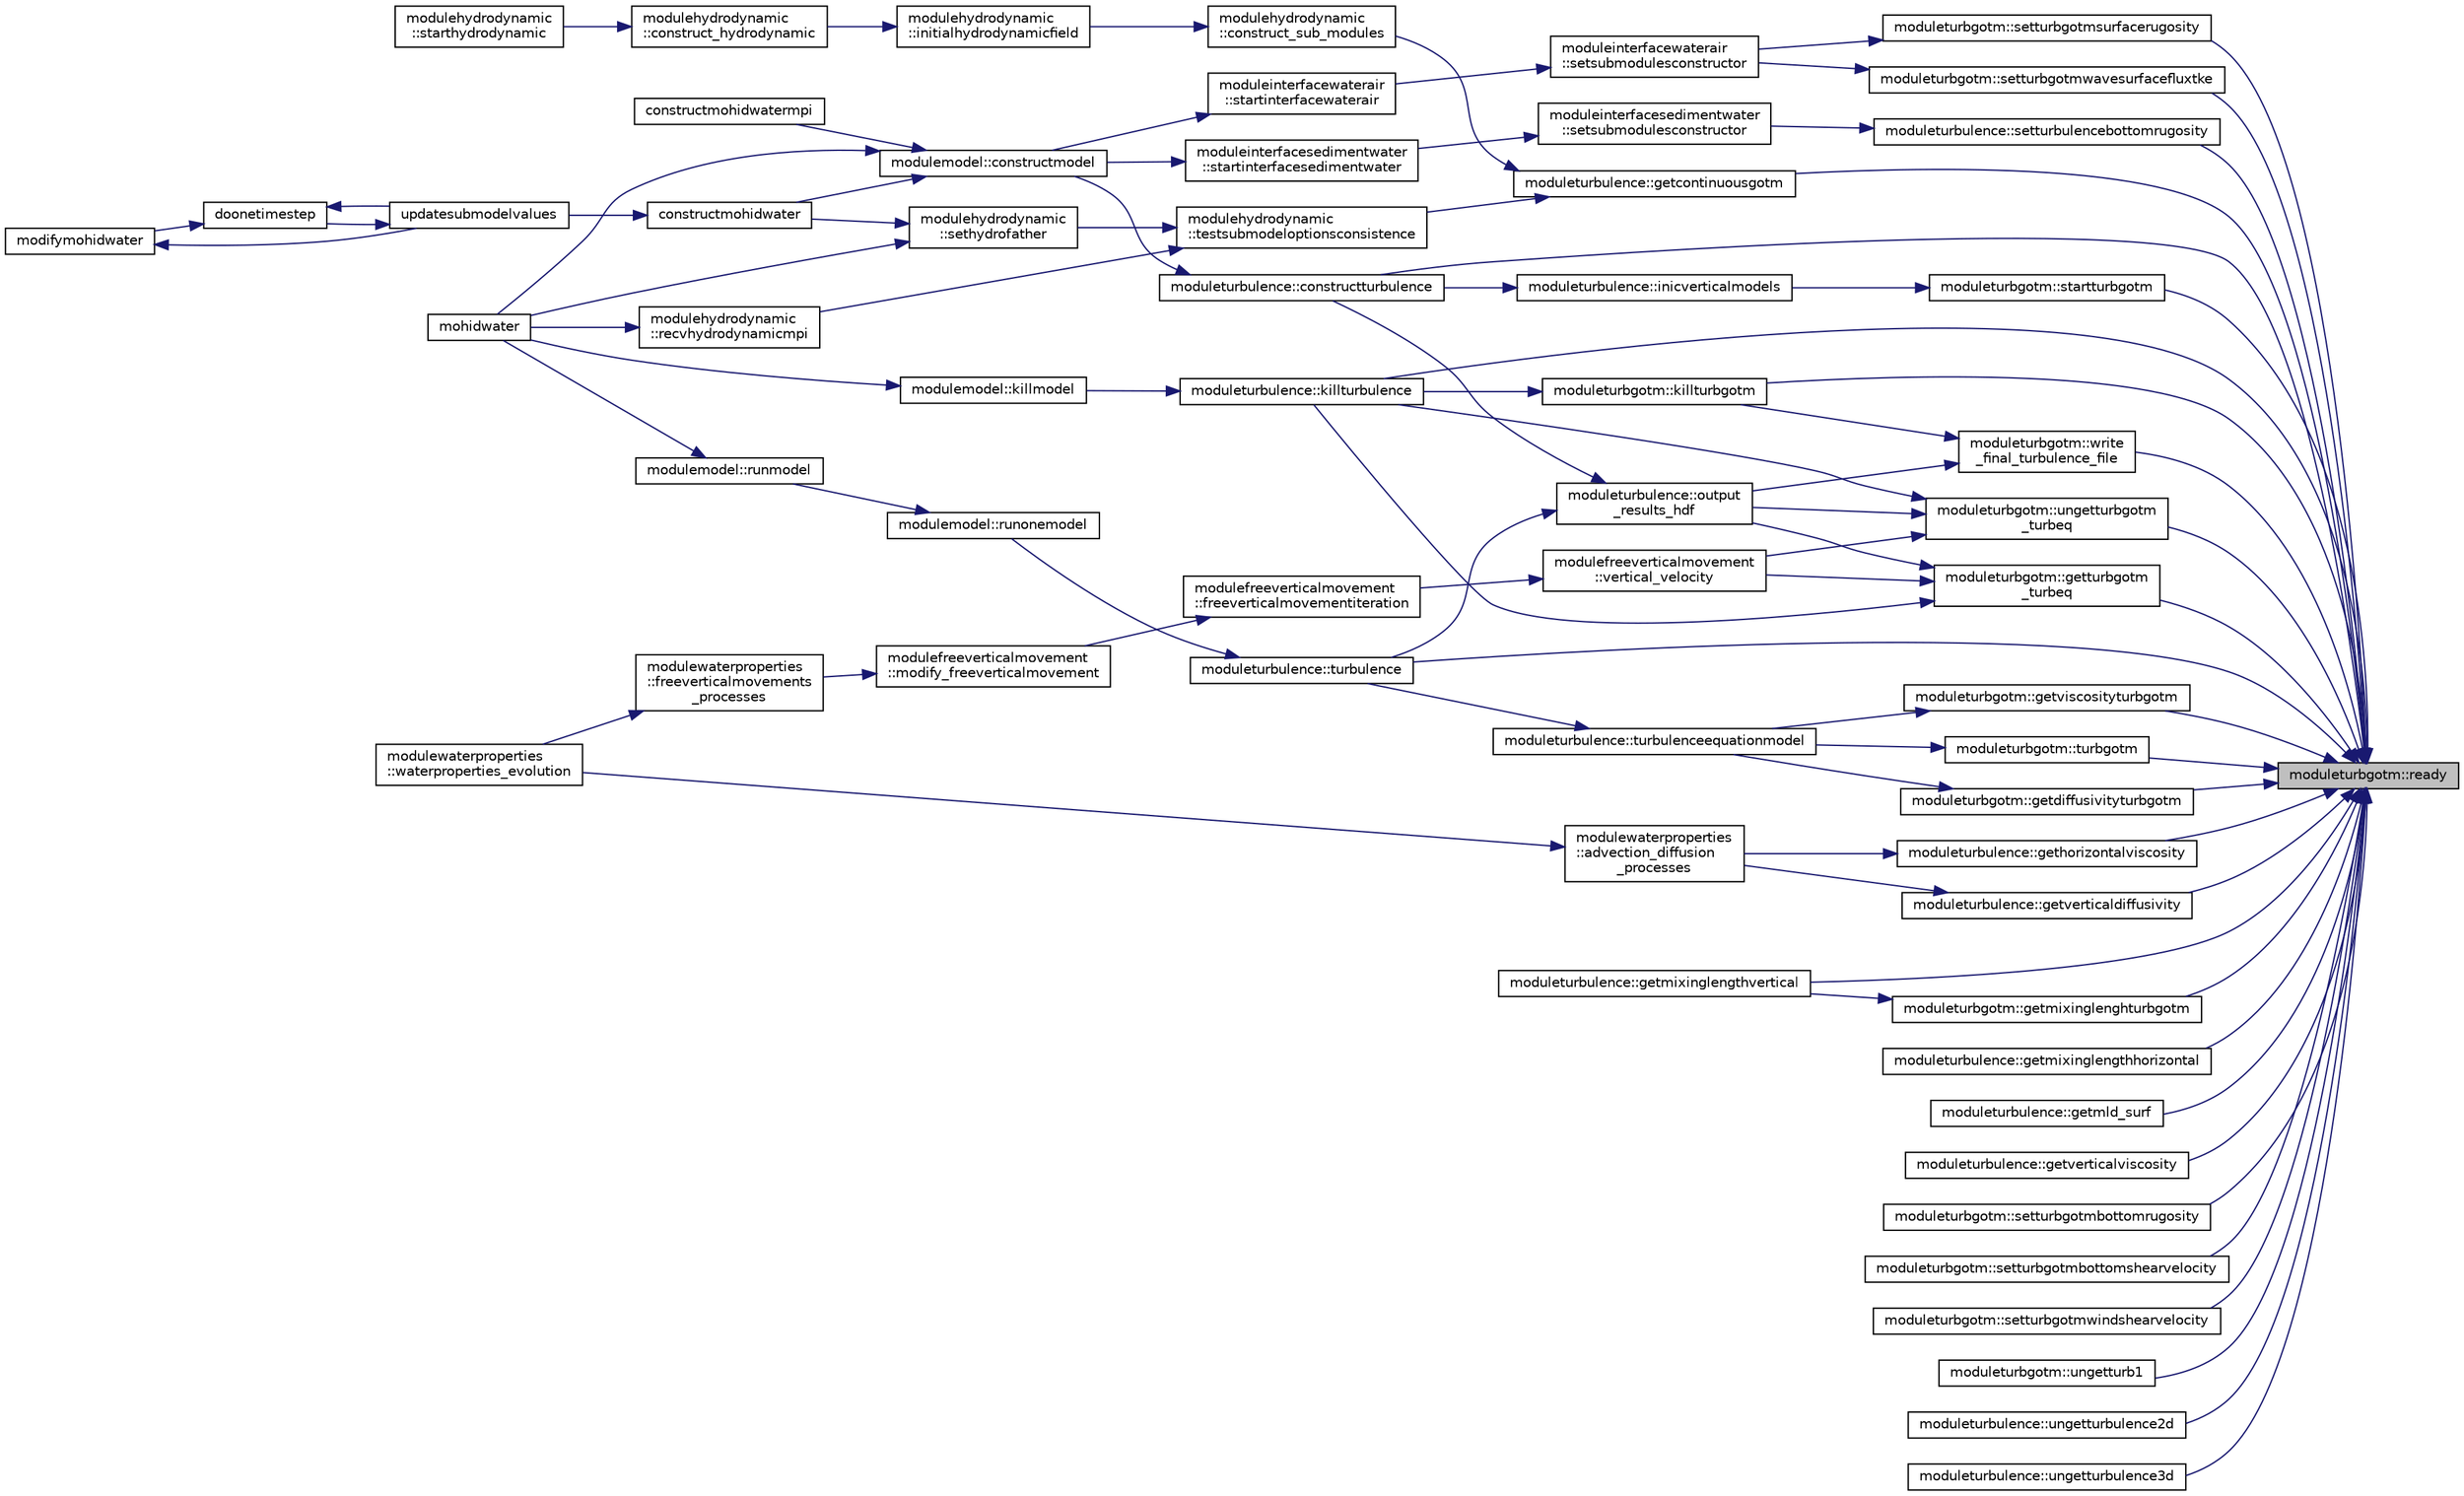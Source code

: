 digraph "moduleturbgotm::ready"
{
 // LATEX_PDF_SIZE
  edge [fontname="Helvetica",fontsize="10",labelfontname="Helvetica",labelfontsize="10"];
  node [fontname="Helvetica",fontsize="10",shape=record];
  rankdir="RL";
  Node1 [label="moduleturbgotm::ready",height=0.2,width=0.4,color="black", fillcolor="grey75", style="filled", fontcolor="black",tooltip=" "];
  Node1 -> Node2 [dir="back",color="midnightblue",fontsize="10",style="solid"];
  Node2 [label="moduleturbulence::constructturbulence",height=0.2,width=0.4,color="black", fillcolor="white", style="filled",URL="$namespacemoduleturbulence.html#ace39b4cf089aa70cd60b083a3e341bc9",tooltip=" "];
  Node2 -> Node3 [dir="back",color="midnightblue",fontsize="10",style="solid"];
  Node3 [label="modulemodel::constructmodel",height=0.2,width=0.4,color="black", fillcolor="white", style="filled",URL="$namespacemodulemodel.html#abcddd2b6e97f110b0c5b3bb00f069570",tooltip=" "];
  Node3 -> Node4 [dir="back",color="midnightblue",fontsize="10",style="solid"];
  Node4 [label="constructmohidwater",height=0.2,width=0.4,color="black", fillcolor="white", style="filled",URL="$_main_8_f90.html#abc6cfc7bca3f0c4dda032a34b9690319",tooltip=" "];
  Node4 -> Node5 [dir="back",color="midnightblue",fontsize="10",style="solid"];
  Node5 [label="updatesubmodelvalues",height=0.2,width=0.4,color="black", fillcolor="white", style="filled",URL="$_main_8_f90.html#a4c5ecbd810307fa557d4b4e6719c7fd1",tooltip=" "];
  Node5 -> Node6 [dir="back",color="midnightblue",fontsize="10",style="solid"];
  Node6 [label="doonetimestep",height=0.2,width=0.4,color="black", fillcolor="white", style="filled",URL="$_main_8_f90.html#a5a877f32d8c35a58c7bd824a65b07dba",tooltip=" "];
  Node6 -> Node7 [dir="back",color="midnightblue",fontsize="10",style="solid"];
  Node7 [label="modifymohidwater",height=0.2,width=0.4,color="black", fillcolor="white", style="filled",URL="$_main_8_f90.html#a98b6185e00bdaa093569c6645482e68b",tooltip=" "];
  Node7 -> Node5 [dir="back",color="midnightblue",fontsize="10",style="solid"];
  Node6 -> Node5 [dir="back",color="midnightblue",fontsize="10",style="solid"];
  Node3 -> Node8 [dir="back",color="midnightblue",fontsize="10",style="solid"];
  Node8 [label="constructmohidwatermpi",height=0.2,width=0.4,color="black", fillcolor="white", style="filled",URL="$_main_8_f90.html#a364d1a7b4621ef3a56c71daf2af5147e",tooltip=" "];
  Node3 -> Node9 [dir="back",color="midnightblue",fontsize="10",style="solid"];
  Node9 [label="mohidwater",height=0.2,width=0.4,color="black", fillcolor="white", style="filled",URL="$_main_8_f90.html#a22cacab418d9e36dcaa8c3aef44b4185",tooltip=" "];
  Node1 -> Node10 [dir="back",color="midnightblue",fontsize="10",style="solid"];
  Node10 [label="moduleturbulence::getcontinuousgotm",height=0.2,width=0.4,color="black", fillcolor="white", style="filled",URL="$namespacemoduleturbulence.html#a78bc503a0ceb792c161200d1e1e51bf0",tooltip=" "];
  Node10 -> Node11 [dir="back",color="midnightblue",fontsize="10",style="solid"];
  Node11 [label="modulehydrodynamic\l::construct_sub_modules",height=0.2,width=0.4,color="black", fillcolor="white", style="filled",URL="$namespacemodulehydrodynamic.html#acaa5f838138b21f2c4d3c245177ae6bf",tooltip=" "];
  Node11 -> Node12 [dir="back",color="midnightblue",fontsize="10",style="solid"];
  Node12 [label="modulehydrodynamic\l::initialhydrodynamicfield",height=0.2,width=0.4,color="black", fillcolor="white", style="filled",URL="$namespacemodulehydrodynamic.html#a4627a0c2583b12e5490b0ddf81573972",tooltip=" "];
  Node12 -> Node13 [dir="back",color="midnightblue",fontsize="10",style="solid"];
  Node13 [label="modulehydrodynamic\l::construct_hydrodynamic",height=0.2,width=0.4,color="black", fillcolor="white", style="filled",URL="$namespacemodulehydrodynamic.html#a71f29b5c93f202c8e783ecb892b1b497",tooltip=" "];
  Node13 -> Node14 [dir="back",color="midnightblue",fontsize="10",style="solid"];
  Node14 [label="modulehydrodynamic\l::starthydrodynamic",height=0.2,width=0.4,color="black", fillcolor="white", style="filled",URL="$namespacemodulehydrodynamic.html#aa7fce185f2ed7a388275da8a22d7d150",tooltip=" "];
  Node10 -> Node15 [dir="back",color="midnightblue",fontsize="10",style="solid"];
  Node15 [label="modulehydrodynamic\l::testsubmodeloptionsconsistence",height=0.2,width=0.4,color="black", fillcolor="white", style="filled",URL="$namespacemodulehydrodynamic.html#ab0672dab245838d200adce9cad0f729e",tooltip=" "];
  Node15 -> Node16 [dir="back",color="midnightblue",fontsize="10",style="solid"];
  Node16 [label="modulehydrodynamic\l::recvhydrodynamicmpi",height=0.2,width=0.4,color="black", fillcolor="white", style="filled",URL="$namespacemodulehydrodynamic.html#a7093ab7e0b48d35daf4c523567c57d5a",tooltip=" "];
  Node16 -> Node9 [dir="back",color="midnightblue",fontsize="10",style="solid"];
  Node15 -> Node17 [dir="back",color="midnightblue",fontsize="10",style="solid"];
  Node17 [label="modulehydrodynamic\l::sethydrofather",height=0.2,width=0.4,color="black", fillcolor="white", style="filled",URL="$namespacemodulehydrodynamic.html#abc9bf4137583800ad278abc052b5de37",tooltip=" "];
  Node17 -> Node4 [dir="back",color="midnightblue",fontsize="10",style="solid"];
  Node17 -> Node9 [dir="back",color="midnightblue",fontsize="10",style="solid"];
  Node1 -> Node18 [dir="back",color="midnightblue",fontsize="10",style="solid"];
  Node18 [label="moduleturbgotm::getdiffusivityturbgotm",height=0.2,width=0.4,color="black", fillcolor="white", style="filled",URL="$namespacemoduleturbgotm.html#a44eb11a0b54701f863dfae9be213de0e",tooltip=" "];
  Node18 -> Node19 [dir="back",color="midnightblue",fontsize="10",style="solid"];
  Node19 [label="moduleturbulence::turbulenceequationmodel",height=0.2,width=0.4,color="black", fillcolor="white", style="filled",URL="$namespacemoduleturbulence.html#ab1caba5ca0b728449a98a3884fda59e8",tooltip=" "];
  Node19 -> Node20 [dir="back",color="midnightblue",fontsize="10",style="solid"];
  Node20 [label="moduleturbulence::turbulence",height=0.2,width=0.4,color="black", fillcolor="white", style="filled",URL="$namespacemoduleturbulence.html#aa75d43b0bd3a1b14c9baa4fe1ba2e6f7",tooltip=" "];
  Node20 -> Node21 [dir="back",color="midnightblue",fontsize="10",style="solid"];
  Node21 [label="modulemodel::runonemodel",height=0.2,width=0.4,color="black", fillcolor="white", style="filled",URL="$namespacemodulemodel.html#ab22d85061a595a03c83c11766cba5587",tooltip=" "];
  Node21 -> Node22 [dir="back",color="midnightblue",fontsize="10",style="solid"];
  Node22 [label="modulemodel::runmodel",height=0.2,width=0.4,color="black", fillcolor="white", style="filled",URL="$namespacemodulemodel.html#a16a07d5b28a4877790acec46aed111b6",tooltip=" "];
  Node22 -> Node9 [dir="back",color="midnightblue",fontsize="10",style="solid"];
  Node1 -> Node23 [dir="back",color="midnightblue",fontsize="10",style="solid"];
  Node23 [label="moduleturbulence::gethorizontalviscosity",height=0.2,width=0.4,color="black", fillcolor="white", style="filled",URL="$namespacemoduleturbulence.html#a37e3796794d913feea94c19ec07b14fb",tooltip=" "];
  Node23 -> Node24 [dir="back",color="midnightblue",fontsize="10",style="solid"];
  Node24 [label="modulewaterproperties\l::advection_diffusion\l_processes",height=0.2,width=0.4,color="black", fillcolor="white", style="filled",URL="$namespacemodulewaterproperties.html#a2450d655461a0013ffb3d932848b59b7",tooltip=" "];
  Node24 -> Node25 [dir="back",color="midnightblue",fontsize="10",style="solid"];
  Node25 [label="modulewaterproperties\l::waterproperties_evolution",height=0.2,width=0.4,color="black", fillcolor="white", style="filled",URL="$namespacemodulewaterproperties.html#aa86f63313e6563018f6b05938306a23d",tooltip=" "];
  Node1 -> Node26 [dir="back",color="midnightblue",fontsize="10",style="solid"];
  Node26 [label="moduleturbgotm::getmixinglenghturbgotm",height=0.2,width=0.4,color="black", fillcolor="white", style="filled",URL="$namespacemoduleturbgotm.html#a6d3261fc0b6cba6819262e7f8ce2b140",tooltip=" "];
  Node26 -> Node27 [dir="back",color="midnightblue",fontsize="10",style="solid"];
  Node27 [label="moduleturbulence::getmixinglengthvertical",height=0.2,width=0.4,color="black", fillcolor="white", style="filled",URL="$namespacemoduleturbulence.html#a9ca6f654636dff4860b7e20134c59253",tooltip=" "];
  Node1 -> Node28 [dir="back",color="midnightblue",fontsize="10",style="solid"];
  Node28 [label="moduleturbulence::getmixinglengthhorizontal",height=0.2,width=0.4,color="black", fillcolor="white", style="filled",URL="$namespacemoduleturbulence.html#ad3675f05df244e553dafe1a09eb8f7e1",tooltip=" "];
  Node1 -> Node27 [dir="back",color="midnightblue",fontsize="10",style="solid"];
  Node1 -> Node29 [dir="back",color="midnightblue",fontsize="10",style="solid"];
  Node29 [label="moduleturbulence::getmld_surf",height=0.2,width=0.4,color="black", fillcolor="white", style="filled",URL="$namespacemoduleturbulence.html#a8e849950710589a5439a724899ac2b8d",tooltip=" "];
  Node1 -> Node30 [dir="back",color="midnightblue",fontsize="10",style="solid"];
  Node30 [label="moduleturbgotm::getturbgotm\l_turbeq",height=0.2,width=0.4,color="black", fillcolor="white", style="filled",URL="$namespacemoduleturbgotm.html#a087db16b86a3a5c9670ca783b6075e65",tooltip=" "];
  Node30 -> Node31 [dir="back",color="midnightblue",fontsize="10",style="solid"];
  Node31 [label="moduleturbulence::killturbulence",height=0.2,width=0.4,color="black", fillcolor="white", style="filled",URL="$namespacemoduleturbulence.html#a16fdef89832180a7e41d6bd450c05746",tooltip=" "];
  Node31 -> Node32 [dir="back",color="midnightblue",fontsize="10",style="solid"];
  Node32 [label="modulemodel::killmodel",height=0.2,width=0.4,color="black", fillcolor="white", style="filled",URL="$namespacemodulemodel.html#a23647852257627fb606f6868bc295162",tooltip=" "];
  Node32 -> Node9 [dir="back",color="midnightblue",fontsize="10",style="solid"];
  Node30 -> Node33 [dir="back",color="midnightblue",fontsize="10",style="solid"];
  Node33 [label="moduleturbulence::output\l_results_hdf",height=0.2,width=0.4,color="black", fillcolor="white", style="filled",URL="$namespacemoduleturbulence.html#a3366379c368e20e48c460dff1f7585d8",tooltip=" "];
  Node33 -> Node2 [dir="back",color="midnightblue",fontsize="10",style="solid"];
  Node33 -> Node20 [dir="back",color="midnightblue",fontsize="10",style="solid"];
  Node30 -> Node34 [dir="back",color="midnightblue",fontsize="10",style="solid"];
  Node34 [label="modulefreeverticalmovement\l::vertical_velocity",height=0.2,width=0.4,color="black", fillcolor="white", style="filled",URL="$namespacemodulefreeverticalmovement.html#ab6e298fcea3ea467957f90a97c8032df",tooltip=" "];
  Node34 -> Node35 [dir="back",color="midnightblue",fontsize="10",style="solid"];
  Node35 [label="modulefreeverticalmovement\l::freeverticalmovementiteration",height=0.2,width=0.4,color="black", fillcolor="white", style="filled",URL="$namespacemodulefreeverticalmovement.html#ac736b639239aa370175df19fc8836c97",tooltip=" "];
  Node35 -> Node36 [dir="back",color="midnightblue",fontsize="10",style="solid"];
  Node36 [label="modulefreeverticalmovement\l::modify_freeverticalmovement",height=0.2,width=0.4,color="black", fillcolor="white", style="filled",URL="$namespacemodulefreeverticalmovement.html#a70493770ba7c42e3f3d4dc5f09ae0e45",tooltip=" "];
  Node36 -> Node37 [dir="back",color="midnightblue",fontsize="10",style="solid"];
  Node37 [label="modulewaterproperties\l::freeverticalmovements\l_processes",height=0.2,width=0.4,color="black", fillcolor="white", style="filled",URL="$namespacemodulewaterproperties.html#a877a92e454e3c5723e48cbb8f6c322d8",tooltip=" "];
  Node37 -> Node25 [dir="back",color="midnightblue",fontsize="10",style="solid"];
  Node1 -> Node38 [dir="back",color="midnightblue",fontsize="10",style="solid"];
  Node38 [label="moduleturbulence::getverticaldiffusivity",height=0.2,width=0.4,color="black", fillcolor="white", style="filled",URL="$namespacemoduleturbulence.html#a6067ede135e4137914b0f3958ddc0353",tooltip=" "];
  Node38 -> Node24 [dir="back",color="midnightblue",fontsize="10",style="solid"];
  Node1 -> Node39 [dir="back",color="midnightblue",fontsize="10",style="solid"];
  Node39 [label="moduleturbulence::getverticalviscosity",height=0.2,width=0.4,color="black", fillcolor="white", style="filled",URL="$namespacemoduleturbulence.html#a2ef11327f7c8ee6d8580c79c1a68bbdc",tooltip=" "];
  Node1 -> Node40 [dir="back",color="midnightblue",fontsize="10",style="solid"];
  Node40 [label="moduleturbgotm::getviscosityturbgotm",height=0.2,width=0.4,color="black", fillcolor="white", style="filled",URL="$namespacemoduleturbgotm.html#a96d85a3644e939450eb599e84624f5b3",tooltip=" "];
  Node40 -> Node19 [dir="back",color="midnightblue",fontsize="10",style="solid"];
  Node1 -> Node41 [dir="back",color="midnightblue",fontsize="10",style="solid"];
  Node41 [label="moduleturbgotm::killturbgotm",height=0.2,width=0.4,color="black", fillcolor="white", style="filled",URL="$namespacemoduleturbgotm.html#a59463567a7797fc2bb742f83929626b1",tooltip=" "];
  Node41 -> Node31 [dir="back",color="midnightblue",fontsize="10",style="solid"];
  Node1 -> Node31 [dir="back",color="midnightblue",fontsize="10",style="solid"];
  Node1 -> Node42 [dir="back",color="midnightblue",fontsize="10",style="solid"];
  Node42 [label="moduleturbgotm::setturbgotmbottomrugosity",height=0.2,width=0.4,color="black", fillcolor="white", style="filled",URL="$namespacemoduleturbgotm.html#a2596446f2aa54a9db3ed26b9552952d6",tooltip=" "];
  Node1 -> Node43 [dir="back",color="midnightblue",fontsize="10",style="solid"];
  Node43 [label="moduleturbgotm::setturbgotmbottomshearvelocity",height=0.2,width=0.4,color="black", fillcolor="white", style="filled",URL="$namespacemoduleturbgotm.html#a9e719059bf7bff5946e65a3d8157ada6",tooltip=" "];
  Node1 -> Node44 [dir="back",color="midnightblue",fontsize="10",style="solid"];
  Node44 [label="moduleturbgotm::setturbgotmsurfacerugosity",height=0.2,width=0.4,color="black", fillcolor="white", style="filled",URL="$namespacemoduleturbgotm.html#ac71371400c754c4786f6914ccc6d6c70",tooltip=" "];
  Node44 -> Node45 [dir="back",color="midnightblue",fontsize="10",style="solid"];
  Node45 [label="moduleinterfacewaterair\l::setsubmodulesconstructor",height=0.2,width=0.4,color="black", fillcolor="white", style="filled",URL="$namespacemoduleinterfacewaterair.html#acc8f2f52f650494e800b421332c39060",tooltip=" "];
  Node45 -> Node46 [dir="back",color="midnightblue",fontsize="10",style="solid"];
  Node46 [label="moduleinterfacewaterair\l::startinterfacewaterair",height=0.2,width=0.4,color="black", fillcolor="white", style="filled",URL="$namespacemoduleinterfacewaterair.html#a1d15121ff2d6a7ec0e45dffd0506037a",tooltip=" "];
  Node46 -> Node3 [dir="back",color="midnightblue",fontsize="10",style="solid"];
  Node1 -> Node47 [dir="back",color="midnightblue",fontsize="10",style="solid"];
  Node47 [label="moduleturbgotm::setturbgotmwavesurfacefluxtke",height=0.2,width=0.4,color="black", fillcolor="white", style="filled",URL="$namespacemoduleturbgotm.html#a868b912c54f8467afdf5608913e56f87",tooltip=" "];
  Node47 -> Node45 [dir="back",color="midnightblue",fontsize="10",style="solid"];
  Node1 -> Node48 [dir="back",color="midnightblue",fontsize="10",style="solid"];
  Node48 [label="moduleturbgotm::setturbgotmwindshearvelocity",height=0.2,width=0.4,color="black", fillcolor="white", style="filled",URL="$namespacemoduleturbgotm.html#acbaf0e58ab0ad4a29aca5101ed59bdea",tooltip=" "];
  Node1 -> Node49 [dir="back",color="midnightblue",fontsize="10",style="solid"];
  Node49 [label="moduleturbulence::setturbulencebottomrugosity",height=0.2,width=0.4,color="black", fillcolor="white", style="filled",URL="$namespacemoduleturbulence.html#a9df29956676b28634ce0733aa108c62e",tooltip=" "];
  Node49 -> Node50 [dir="back",color="midnightblue",fontsize="10",style="solid"];
  Node50 [label="moduleinterfacesedimentwater\l::setsubmodulesconstructor",height=0.2,width=0.4,color="black", fillcolor="white", style="filled",URL="$namespacemoduleinterfacesedimentwater.html#a5922862ceb22f053a7ddf81b53a0be8c",tooltip=" "];
  Node50 -> Node51 [dir="back",color="midnightblue",fontsize="10",style="solid"];
  Node51 [label="moduleinterfacesedimentwater\l::startinterfacesedimentwater",height=0.2,width=0.4,color="black", fillcolor="white", style="filled",URL="$namespacemoduleinterfacesedimentwater.html#ac4816996443451e1d6254c032bf000d5",tooltip=" "];
  Node51 -> Node3 [dir="back",color="midnightblue",fontsize="10",style="solid"];
  Node1 -> Node52 [dir="back",color="midnightblue",fontsize="10",style="solid"];
  Node52 [label="moduleturbgotm::startturbgotm",height=0.2,width=0.4,color="black", fillcolor="white", style="filled",URL="$namespacemoduleturbgotm.html#afec05d1f2478d9567072668933a062af",tooltip=" "];
  Node52 -> Node53 [dir="back",color="midnightblue",fontsize="10",style="solid"];
  Node53 [label="moduleturbulence::inicverticalmodels",height=0.2,width=0.4,color="black", fillcolor="white", style="filled",URL="$namespacemoduleturbulence.html#a676ecd9b2dc8e4fd2506801b206e0fdc",tooltip=" "];
  Node53 -> Node2 [dir="back",color="midnightblue",fontsize="10",style="solid"];
  Node1 -> Node54 [dir="back",color="midnightblue",fontsize="10",style="solid"];
  Node54 [label="moduleturbgotm::turbgotm",height=0.2,width=0.4,color="black", fillcolor="white", style="filled",URL="$namespacemoduleturbgotm.html#ab0d8f0e83e75ef88108e4b2bf04543c0",tooltip=" "];
  Node54 -> Node19 [dir="back",color="midnightblue",fontsize="10",style="solid"];
  Node1 -> Node20 [dir="back",color="midnightblue",fontsize="10",style="solid"];
  Node1 -> Node55 [dir="back",color="midnightblue",fontsize="10",style="solid"];
  Node55 [label="moduleturbgotm::ungetturb1",height=0.2,width=0.4,color="black", fillcolor="white", style="filled",URL="$namespacemoduleturbgotm.html#ab21e7a83e00f82db5a1c214bd784426a",tooltip=" "];
  Node1 -> Node56 [dir="back",color="midnightblue",fontsize="10",style="solid"];
  Node56 [label="moduleturbgotm::ungetturbgotm\l_turbeq",height=0.2,width=0.4,color="black", fillcolor="white", style="filled",URL="$namespacemoduleturbgotm.html#a4858630313fbbb17b65257d59f9e67ca",tooltip=" "];
  Node56 -> Node31 [dir="back",color="midnightblue",fontsize="10",style="solid"];
  Node56 -> Node33 [dir="back",color="midnightblue",fontsize="10",style="solid"];
  Node56 -> Node34 [dir="back",color="midnightblue",fontsize="10",style="solid"];
  Node1 -> Node57 [dir="back",color="midnightblue",fontsize="10",style="solid"];
  Node57 [label="moduleturbulence::ungetturbulence2d",height=0.2,width=0.4,color="black", fillcolor="white", style="filled",URL="$namespacemoduleturbulence.html#a036689ae17a2c12c06edbd02b17281c1",tooltip=" "];
  Node1 -> Node58 [dir="back",color="midnightblue",fontsize="10",style="solid"];
  Node58 [label="moduleturbulence::ungetturbulence3d",height=0.2,width=0.4,color="black", fillcolor="white", style="filled",URL="$namespacemoduleturbulence.html#a3efe4fb95ca7fe2eff42a33023683bd8",tooltip=" "];
  Node1 -> Node59 [dir="back",color="midnightblue",fontsize="10",style="solid"];
  Node59 [label="moduleturbgotm::write\l_final_turbulence_file",height=0.2,width=0.4,color="black", fillcolor="white", style="filled",URL="$namespacemoduleturbgotm.html#a01feda969236095bbd86a65a94f4e37c",tooltip=" "];
  Node59 -> Node41 [dir="back",color="midnightblue",fontsize="10",style="solid"];
  Node59 -> Node33 [dir="back",color="midnightblue",fontsize="10",style="solid"];
}
